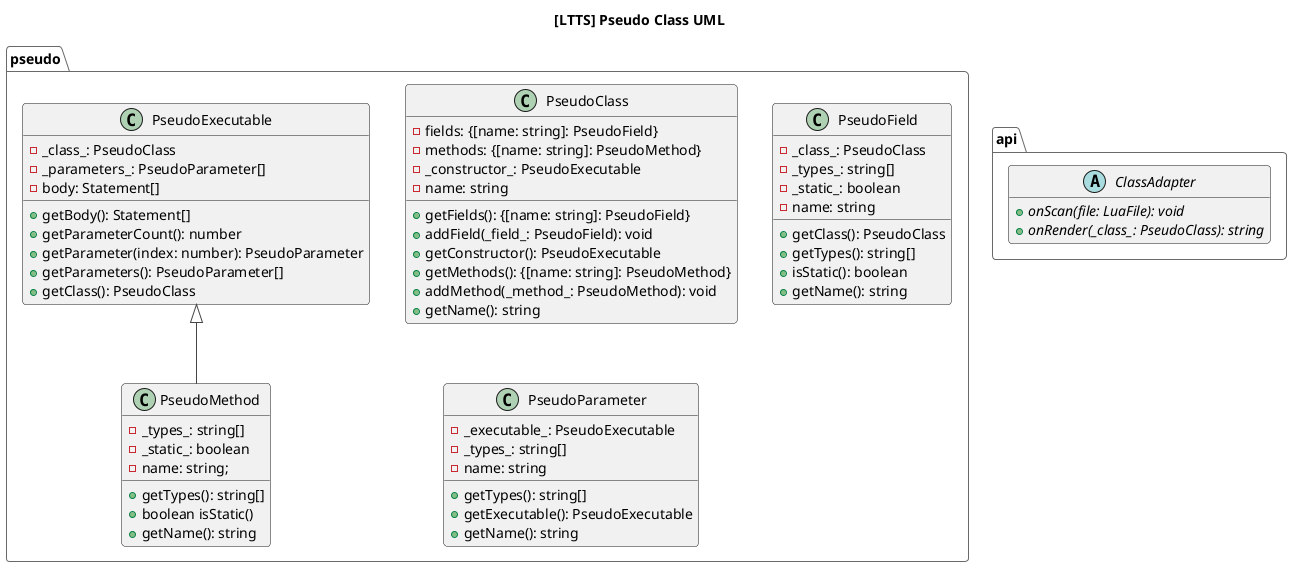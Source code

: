 @startuml ltts_class
allow_mixing
!theme vibrant

title [LTTS] Pseudo Class UML
skinparam componentStyle uml2

hide empty members

package api {
    abstract class ClassAdapter {
        +{abstract} onScan(file: LuaFile): void
        +{abstract} onRender(_class_: PseudoClass): string
    }
}

package pseudo {

    class PseudoClass {
        -fields: {[name: string]: PseudoField}
        -methods: {[name: string]: PseudoMethod}
        -_constructor_: PseudoExecutable
        -name: string
        +getFields(): {[name: string]: PseudoField}
        +addField(_field_: PseudoField): void
        +getConstructor(): PseudoExecutable
        +getMethods(): {[name: string]: PseudoMethod}
        +addMethod(_method_: PseudoMethod): void
        +getName(): string
    }

    class PseudoExecutable {
        -_class_: PseudoClass   
        -_parameters_: PseudoParameter[]
        -body: Statement[]
        +getBody(): Statement[]
        +getParameterCount(): number
        +getParameter(index: number): PseudoParameter
        +getParameters(): PseudoParameter[]
        +getClass(): PseudoClass
    }

    class PseudoField {
        -_class_: PseudoClass
        -_types_: string[]
        -_static_: boolean
        -name: string
        +getClass(): PseudoClass
        +getTypes(): string[]
        +isStatic(): boolean
        +getName(): string
    }

    class PseudoParameter {
        -_executable_: PseudoExecutable
        -_types_: string[]
        -name: string
        +getTypes(): string[]
        +getExecutable(): PseudoExecutable
        +getName(): string
    }

    class PseudoMethod {
        -_types_: string[]
        -_static_: boolean
        -name: string;
        +getTypes(): string[]
        +boolean isStatic()
        +getName(): string
    }

    PseudoExecutable <|-down- PseudoMethod
}

